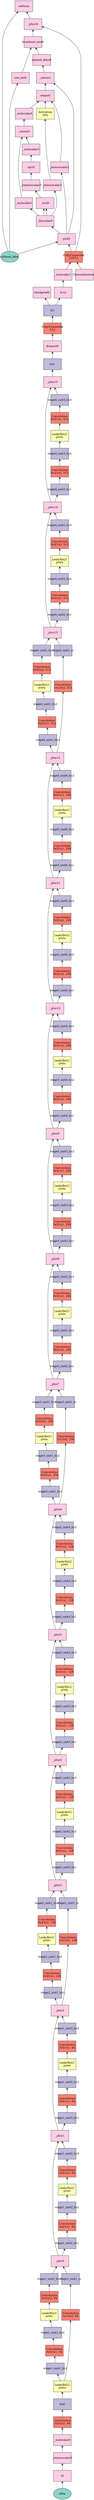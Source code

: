 digraph plot {
	data [label=data fillcolor="#8dd3c7" fixedsize=true height=0.8034 shape=oval style=filled width=1.3]
	id [label=id fillcolor="#fccde5" fixedsize=true height=0.8034 shape=box style=filled width=1.3]
	_minusscalar0 [label=_minusscalar0 fillcolor="#fccde5" fixedsize=true height=0.8034 shape=box style=filled width=1.3]
	_mulscalar0 [label=_mulscalar0 fillcolor="#fccde5" fixedsize=true height=0.8034 shape=box style=filled width=1.3]
	conv0 [label="Convolution\n3x3/1x1, 64" fillcolor="#fb8072" fixedsize=true height=0.8034 shape=box style=filled width=1.3]
	bn0 [label=bn0 fillcolor="#bebada" fixedsize=true height=0.8034 shape=box style=filled width=1.3]
	relu0 [label="LeakyReLU\nprelu" fillcolor="#ffffb3" fixedsize=true height=0.8034 shape=box style=filled width=1.3]
	stage1_unit1_bn1 [label=stage1_unit1_bn1 fillcolor="#bebada" fixedsize=true height=0.8034 shape=box style=filled width=1.3]
	stage1_unit1_conv1 [label="Convolution\n3x3/1x1, 64" fillcolor="#fb8072" fixedsize=true height=0.8034 shape=box style=filled width=1.3]
	stage1_unit1_bn2 [label=stage1_unit1_bn2 fillcolor="#bebada" fixedsize=true height=0.8034 shape=box style=filled width=1.3]
	stage1_unit1_relu1 [label="LeakyReLU\nprelu" fillcolor="#ffffb3" fixedsize=true height=0.8034 shape=box style=filled width=1.3]
	stage1_unit1_conv2 [label="Convolution\n3x3/2x2, 64" fillcolor="#fb8072" fixedsize=true height=0.8034 shape=box style=filled width=1.3]
	stage1_unit1_bn3 [label=stage1_unit1_bn3 fillcolor="#bebada" fixedsize=true height=0.8034 shape=box style=filled width=1.3]
	stage1_unit1_conv1sc [label="Convolution\n1x1/2x2, 64" fillcolor="#fb8072" fixedsize=true height=0.8034 shape=box style=filled width=1.3]
	stage1_unit1_sc [label=stage1_unit1_sc fillcolor="#bebada" fixedsize=true height=0.8034 shape=box style=filled width=1.3]
	_plus0 [label=_plus0 fillcolor="#fccde5" fixedsize=true height=0.8034 shape=box style=filled width=1.3]
	stage1_unit2_bn1 [label=stage1_unit2_bn1 fillcolor="#bebada" fixedsize=true height=0.8034 shape=box style=filled width=1.3]
	stage1_unit2_conv1 [label="Convolution\n3x3/1x1, 64" fillcolor="#fb8072" fixedsize=true height=0.8034 shape=box style=filled width=1.3]
	stage1_unit2_bn2 [label=stage1_unit2_bn2 fillcolor="#bebada" fixedsize=true height=0.8034 shape=box style=filled width=1.3]
	stage1_unit2_relu1 [label="LeakyReLU\nprelu" fillcolor="#ffffb3" fixedsize=true height=0.8034 shape=box style=filled width=1.3]
	stage1_unit2_conv2 [label="Convolution\n3x3/1x1, 64" fillcolor="#fb8072" fixedsize=true height=0.8034 shape=box style=filled width=1.3]
	stage1_unit2_bn3 [label=stage1_unit2_bn3 fillcolor="#bebada" fixedsize=true height=0.8034 shape=box style=filled width=1.3]
	_plus1 [label=_plus1 fillcolor="#fccde5" fixedsize=true height=0.8034 shape=box style=filled width=1.3]
	stage1_unit3_bn1 [label=stage1_unit3_bn1 fillcolor="#bebada" fixedsize=true height=0.8034 shape=box style=filled width=1.3]
	stage1_unit3_conv1 [label="Convolution\n3x3/1x1, 64" fillcolor="#fb8072" fixedsize=true height=0.8034 shape=box style=filled width=1.3]
	stage1_unit3_bn2 [label=stage1_unit3_bn2 fillcolor="#bebada" fixedsize=true height=0.8034 shape=box style=filled width=1.3]
	stage1_unit3_relu1 [label="LeakyReLU\nprelu" fillcolor="#ffffb3" fixedsize=true height=0.8034 shape=box style=filled width=1.3]
	stage1_unit3_conv2 [label="Convolution\n3x3/1x1, 64" fillcolor="#fb8072" fixedsize=true height=0.8034 shape=box style=filled width=1.3]
	stage1_unit3_bn3 [label=stage1_unit3_bn3 fillcolor="#bebada" fixedsize=true height=0.8034 shape=box style=filled width=1.3]
	_plus2 [label=_plus2 fillcolor="#fccde5" fixedsize=true height=0.8034 shape=box style=filled width=1.3]
	stage2_unit1_bn1 [label=stage2_unit1_bn1 fillcolor="#bebada" fixedsize=true height=0.8034 shape=box style=filled width=1.3]
	stage2_unit1_conv1 [label="Convolution\n3x3/1x1, 128" fillcolor="#fb8072" fixedsize=true height=0.8034 shape=box style=filled width=1.3]
	stage2_unit1_bn2 [label=stage2_unit1_bn2 fillcolor="#bebada" fixedsize=true height=0.8034 shape=box style=filled width=1.3]
	stage2_unit1_relu1 [label="LeakyReLU\nprelu" fillcolor="#ffffb3" fixedsize=true height=0.8034 shape=box style=filled width=1.3]
	stage2_unit1_conv2 [label="Convolution\n3x3/2x2, 128" fillcolor="#fb8072" fixedsize=true height=0.8034 shape=box style=filled width=1.3]
	stage2_unit1_bn3 [label=stage2_unit1_bn3 fillcolor="#bebada" fixedsize=true height=0.8034 shape=box style=filled width=1.3]
	stage2_unit1_conv1sc [label="Convolution\n1x1/2x2, 128" fillcolor="#fb8072" fixedsize=true height=0.8034 shape=box style=filled width=1.3]
	stage2_unit1_sc [label=stage2_unit1_sc fillcolor="#bebada" fixedsize=true height=0.8034 shape=box style=filled width=1.3]
	_plus3 [label=_plus3 fillcolor="#fccde5" fixedsize=true height=0.8034 shape=box style=filled width=1.3]
	stage2_unit2_bn1 [label=stage2_unit2_bn1 fillcolor="#bebada" fixedsize=true height=0.8034 shape=box style=filled width=1.3]
	stage2_unit2_conv1 [label="Convolution\n3x3/1x1, 128" fillcolor="#fb8072" fixedsize=true height=0.8034 shape=box style=filled width=1.3]
	stage2_unit2_bn2 [label=stage2_unit2_bn2 fillcolor="#bebada" fixedsize=true height=0.8034 shape=box style=filled width=1.3]
	stage2_unit2_relu1 [label="LeakyReLU\nprelu" fillcolor="#ffffb3" fixedsize=true height=0.8034 shape=box style=filled width=1.3]
	stage2_unit2_conv2 [label="Convolution\n3x3/1x1, 128" fillcolor="#fb8072" fixedsize=true height=0.8034 shape=box style=filled width=1.3]
	stage2_unit2_bn3 [label=stage2_unit2_bn3 fillcolor="#bebada" fixedsize=true height=0.8034 shape=box style=filled width=1.3]
	_plus4 [label=_plus4 fillcolor="#fccde5" fixedsize=true height=0.8034 shape=box style=filled width=1.3]
	stage2_unit3_bn1 [label=stage2_unit3_bn1 fillcolor="#bebada" fixedsize=true height=0.8034 shape=box style=filled width=1.3]
	stage2_unit3_conv1 [label="Convolution\n3x3/1x1, 128" fillcolor="#fb8072" fixedsize=true height=0.8034 shape=box style=filled width=1.3]
	stage2_unit3_bn2 [label=stage2_unit3_bn2 fillcolor="#bebada" fixedsize=true height=0.8034 shape=box style=filled width=1.3]
	stage2_unit3_relu1 [label="LeakyReLU\nprelu" fillcolor="#ffffb3" fixedsize=true height=0.8034 shape=box style=filled width=1.3]
	stage2_unit3_conv2 [label="Convolution\n3x3/1x1, 128" fillcolor="#fb8072" fixedsize=true height=0.8034 shape=box style=filled width=1.3]
	stage2_unit3_bn3 [label=stage2_unit3_bn3 fillcolor="#bebada" fixedsize=true height=0.8034 shape=box style=filled width=1.3]
	_plus5 [label=_plus5 fillcolor="#fccde5" fixedsize=true height=0.8034 shape=box style=filled width=1.3]
	stage2_unit4_bn1 [label=stage2_unit4_bn1 fillcolor="#bebada" fixedsize=true height=0.8034 shape=box style=filled width=1.3]
	stage2_unit4_conv1 [label="Convolution\n3x3/1x1, 128" fillcolor="#fb8072" fixedsize=true height=0.8034 shape=box style=filled width=1.3]
	stage2_unit4_bn2 [label=stage2_unit4_bn2 fillcolor="#bebada" fixedsize=true height=0.8034 shape=box style=filled width=1.3]
	stage2_unit4_relu1 [label="LeakyReLU\nprelu" fillcolor="#ffffb3" fixedsize=true height=0.8034 shape=box style=filled width=1.3]
	stage2_unit4_conv2 [label="Convolution\n3x3/1x1, 128" fillcolor="#fb8072" fixedsize=true height=0.8034 shape=box style=filled width=1.3]
	stage2_unit4_bn3 [label=stage2_unit4_bn3 fillcolor="#bebada" fixedsize=true height=0.8034 shape=box style=filled width=1.3]
	_plus6 [label=_plus6 fillcolor="#fccde5" fixedsize=true height=0.8034 shape=box style=filled width=1.3]
	stage3_unit1_bn1 [label=stage3_unit1_bn1 fillcolor="#bebada" fixedsize=true height=0.8034 shape=box style=filled width=1.3]
	stage3_unit1_conv1 [label="Convolution\n3x3/1x1, 256" fillcolor="#fb8072" fixedsize=true height=0.8034 shape=box style=filled width=1.3]
	stage3_unit1_bn2 [label=stage3_unit1_bn2 fillcolor="#bebada" fixedsize=true height=0.8034 shape=box style=filled width=1.3]
	stage3_unit1_relu1 [label="LeakyReLU\nprelu" fillcolor="#ffffb3" fixedsize=true height=0.8034 shape=box style=filled width=1.3]
	stage3_unit1_conv2 [label="Convolution\n3x3/2x2, 256" fillcolor="#fb8072" fixedsize=true height=0.8034 shape=box style=filled width=1.3]
	stage3_unit1_bn3 [label=stage3_unit1_bn3 fillcolor="#bebada" fixedsize=true height=0.8034 shape=box style=filled width=1.3]
	stage3_unit1_conv1sc [label="Convolution\n1x1/2x2, 256" fillcolor="#fb8072" fixedsize=true height=0.8034 shape=box style=filled width=1.3]
	stage3_unit1_sc [label=stage3_unit1_sc fillcolor="#bebada" fixedsize=true height=0.8034 shape=box style=filled width=1.3]
	_plus7 [label=_plus7 fillcolor="#fccde5" fixedsize=true height=0.8034 shape=box style=filled width=1.3]
	stage3_unit2_bn1 [label=stage3_unit2_bn1 fillcolor="#bebada" fixedsize=true height=0.8034 shape=box style=filled width=1.3]
	stage3_unit2_conv1 [label="Convolution\n3x3/1x1, 256" fillcolor="#fb8072" fixedsize=true height=0.8034 shape=box style=filled width=1.3]
	stage3_unit2_bn2 [label=stage3_unit2_bn2 fillcolor="#bebada" fixedsize=true height=0.8034 shape=box style=filled width=1.3]
	stage3_unit2_relu1 [label="LeakyReLU\nprelu" fillcolor="#ffffb3" fixedsize=true height=0.8034 shape=box style=filled width=1.3]
	stage3_unit2_conv2 [label="Convolution\n3x3/1x1, 256" fillcolor="#fb8072" fixedsize=true height=0.8034 shape=box style=filled width=1.3]
	stage3_unit2_bn3 [label=stage3_unit2_bn3 fillcolor="#bebada" fixedsize=true height=0.8034 shape=box style=filled width=1.3]
	_plus8 [label=_plus8 fillcolor="#fccde5" fixedsize=true height=0.8034 shape=box style=filled width=1.3]
	stage3_unit3_bn1 [label=stage3_unit3_bn1 fillcolor="#bebada" fixedsize=true height=0.8034 shape=box style=filled width=1.3]
	stage3_unit3_conv1 [label="Convolution\n3x3/1x1, 256" fillcolor="#fb8072" fixedsize=true height=0.8034 shape=box style=filled width=1.3]
	stage3_unit3_bn2 [label=stage3_unit3_bn2 fillcolor="#bebada" fixedsize=true height=0.8034 shape=box style=filled width=1.3]
	stage3_unit3_relu1 [label="LeakyReLU\nprelu" fillcolor="#ffffb3" fixedsize=true height=0.8034 shape=box style=filled width=1.3]
	stage3_unit3_conv2 [label="Convolution\n3x3/1x1, 256" fillcolor="#fb8072" fixedsize=true height=0.8034 shape=box style=filled width=1.3]
	stage3_unit3_bn3 [label=stage3_unit3_bn3 fillcolor="#bebada" fixedsize=true height=0.8034 shape=box style=filled width=1.3]
	_plus9 [label=_plus9 fillcolor="#fccde5" fixedsize=true height=0.8034 shape=box style=filled width=1.3]
	stage3_unit4_bn1 [label=stage3_unit4_bn1 fillcolor="#bebada" fixedsize=true height=0.8034 shape=box style=filled width=1.3]
	stage3_unit4_conv1 [label="Convolution\n3x3/1x1, 256" fillcolor="#fb8072" fixedsize=true height=0.8034 shape=box style=filled width=1.3]
	stage3_unit4_bn2 [label=stage3_unit4_bn2 fillcolor="#bebada" fixedsize=true height=0.8034 shape=box style=filled width=1.3]
	stage3_unit4_relu1 [label="LeakyReLU\nprelu" fillcolor="#ffffb3" fixedsize=true height=0.8034 shape=box style=filled width=1.3]
	stage3_unit4_conv2 [label="Convolution\n3x3/1x1, 256" fillcolor="#fb8072" fixedsize=true height=0.8034 shape=box style=filled width=1.3]
	stage3_unit4_bn3 [label=stage3_unit4_bn3 fillcolor="#bebada" fixedsize=true height=0.8034 shape=box style=filled width=1.3]
	_plus10 [label=_plus10 fillcolor="#fccde5" fixedsize=true height=0.8034 shape=box style=filled width=1.3]
	stage3_unit5_bn1 [label=stage3_unit5_bn1 fillcolor="#bebada" fixedsize=true height=0.8034 shape=box style=filled width=1.3]
	stage3_unit5_conv1 [label="Convolution\n3x3/1x1, 256" fillcolor="#fb8072" fixedsize=true height=0.8034 shape=box style=filled width=1.3]
	stage3_unit5_bn2 [label=stage3_unit5_bn2 fillcolor="#bebada" fixedsize=true height=0.8034 shape=box style=filled width=1.3]
	stage3_unit5_relu1 [label="LeakyReLU\nprelu" fillcolor="#ffffb3" fixedsize=true height=0.8034 shape=box style=filled width=1.3]
	stage3_unit5_conv2 [label="Convolution\n3x3/1x1, 256" fillcolor="#fb8072" fixedsize=true height=0.8034 shape=box style=filled width=1.3]
	stage3_unit5_bn3 [label=stage3_unit5_bn3 fillcolor="#bebada" fixedsize=true height=0.8034 shape=box style=filled width=1.3]
	_plus11 [label=_plus11 fillcolor="#fccde5" fixedsize=true height=0.8034 shape=box style=filled width=1.3]
	stage3_unit6_bn1 [label=stage3_unit6_bn1 fillcolor="#bebada" fixedsize=true height=0.8034 shape=box style=filled width=1.3]
	stage3_unit6_conv1 [label="Convolution\n3x3/1x1, 256" fillcolor="#fb8072" fixedsize=true height=0.8034 shape=box style=filled width=1.3]
	stage3_unit6_bn2 [label=stage3_unit6_bn2 fillcolor="#bebada" fixedsize=true height=0.8034 shape=box style=filled width=1.3]
	stage3_unit6_relu1 [label="LeakyReLU\nprelu" fillcolor="#ffffb3" fixedsize=true height=0.8034 shape=box style=filled width=1.3]
	stage3_unit6_conv2 [label="Convolution\n3x3/1x1, 256" fillcolor="#fb8072" fixedsize=true height=0.8034 shape=box style=filled width=1.3]
	stage3_unit6_bn3 [label=stage3_unit6_bn3 fillcolor="#bebada" fixedsize=true height=0.8034 shape=box style=filled width=1.3]
	_plus12 [label=_plus12 fillcolor="#fccde5" fixedsize=true height=0.8034 shape=box style=filled width=1.3]
	stage4_unit1_bn1 [label=stage4_unit1_bn1 fillcolor="#bebada" fixedsize=true height=0.8034 shape=box style=filled width=1.3]
	stage4_unit1_conv1 [label="Convolution\n3x3/1x1, 512" fillcolor="#fb8072" fixedsize=true height=0.8034 shape=box style=filled width=1.3]
	stage4_unit1_bn2 [label=stage4_unit1_bn2 fillcolor="#bebada" fixedsize=true height=0.8034 shape=box style=filled width=1.3]
	stage4_unit1_relu1 [label="LeakyReLU\nprelu" fillcolor="#ffffb3" fixedsize=true height=0.8034 shape=box style=filled width=1.3]
	stage4_unit1_conv2 [label="Convolution\n3x3/2x2, 512" fillcolor="#fb8072" fixedsize=true height=0.8034 shape=box style=filled width=1.3]
	stage4_unit1_bn3 [label=stage4_unit1_bn3 fillcolor="#bebada" fixedsize=true height=0.8034 shape=box style=filled width=1.3]
	stage4_unit1_conv1sc [label="Convolution\n1x1/2x2, 512" fillcolor="#fb8072" fixedsize=true height=0.8034 shape=box style=filled width=1.3]
	stage4_unit1_sc [label=stage4_unit1_sc fillcolor="#bebada" fixedsize=true height=0.8034 shape=box style=filled width=1.3]
	_plus13 [label=_plus13 fillcolor="#fccde5" fixedsize=true height=0.8034 shape=box style=filled width=1.3]
	stage4_unit2_bn1 [label=stage4_unit2_bn1 fillcolor="#bebada" fixedsize=true height=0.8034 shape=box style=filled width=1.3]
	stage4_unit2_conv1 [label="Convolution\n3x3/1x1, 512" fillcolor="#fb8072" fixedsize=true height=0.8034 shape=box style=filled width=1.3]
	stage4_unit2_bn2 [label=stage4_unit2_bn2 fillcolor="#bebada" fixedsize=true height=0.8034 shape=box style=filled width=1.3]
	stage4_unit2_relu1 [label="LeakyReLU\nprelu" fillcolor="#ffffb3" fixedsize=true height=0.8034 shape=box style=filled width=1.3]
	stage4_unit2_conv2 [label="Convolution\n3x3/1x1, 512" fillcolor="#fb8072" fixedsize=true height=0.8034 shape=box style=filled width=1.3]
	stage4_unit2_bn3 [label=stage4_unit2_bn3 fillcolor="#bebada" fixedsize=true height=0.8034 shape=box style=filled width=1.3]
	_plus14 [label=_plus14 fillcolor="#fccde5" fixedsize=true height=0.8034 shape=box style=filled width=1.3]
	stage4_unit3_bn1 [label=stage4_unit3_bn1 fillcolor="#bebada" fixedsize=true height=0.8034 shape=box style=filled width=1.3]
	stage4_unit3_conv1 [label="Convolution\n3x3/1x1, 512" fillcolor="#fb8072" fixedsize=true height=0.8034 shape=box style=filled width=1.3]
	stage4_unit3_bn2 [label=stage4_unit3_bn2 fillcolor="#bebada" fixedsize=true height=0.8034 shape=box style=filled width=1.3]
	stage4_unit3_relu1 [label="LeakyReLU\nprelu" fillcolor="#ffffb3" fixedsize=true height=0.8034 shape=box style=filled width=1.3]
	stage4_unit3_conv2 [label="Convolution\n3x3/1x1, 512" fillcolor="#fb8072" fixedsize=true height=0.8034 shape=box style=filled width=1.3]
	stage4_unit3_bn3 [label=stage4_unit3_bn3 fillcolor="#bebada" fixedsize=true height=0.8034 shape=box style=filled width=1.3]
	_plus15 [label=_plus15 fillcolor="#fccde5" fixedsize=true height=0.8034 shape=box style=filled width=1.3]
	bn1 [label=bn1 fillcolor="#bebada" fixedsize=true height=0.8034 shape=box style=filled width=1.3]
	dropout0 [label=dropout0 fillcolor="#fccde5" fixedsize=true height=0.8034 shape=box style=filled width=1.3]
	pre_fc1 [label="FullyConnected\n512" fillcolor="#fb8072" fixedsize=true height=0.8034 shape=box style=filled width=1.3]
	fc1 [label=fc1 fillcolor="#bebada" fixedsize=true height=0.8034 shape=box style=filled width=1.3]
	blockgrad0 [label=blockgrad0 fillcolor="#fccde5" fixedsize=true height=0.8034 shape=box style=filled width=1.3]
	fc1n [label=fc1n fillcolor="#fccde5" fixedsize=true height=0.8034 shape=box style=filled width=1.3]
	_mulscalar1 [label=_mulscalar1 fillcolor="#fccde5" fixedsize=true height=0.8034 shape=box style=filled width=1.3]
	l2normalization0 [label=l2normalization0 fillcolor="#fccde5" fixedsize=true height=0.8034 shape=box style=filled width=1.3]
	fc7 [label="FullyConnected\n10572" fillcolor="#fb8072" fixedsize=true height=0.8034 shape=box style=filled width=1.3]
	softmax_label [label=softmax_label fillcolor="#8dd3c7" fixedsize=true height=0.8034 shape=oval style=filled width=1.3]
	one_hot0 [label=one_hot0 fillcolor="#fccde5" fixedsize=true height=0.8034 shape=box style=filled width=1.3]
	pick0 [label=pick0 fillcolor="#fccde5" fixedsize=true height=0.8034 shape=box style=filled width=1.3]
	_divscalar0 [label=_divscalar0 fillcolor="#fccde5" fixedsize=true height=0.8034 shape=box style=filled width=1.3]
	_minusscalar1 [label=_minusscalar1 fillcolor="#fccde5" fixedsize=true height=0.8034 shape=box style=filled width=1.3]
	activation0 [label="Activation\nrelu" fillcolor="#ffffb3" fixedsize=true height=0.8034 shape=box style=filled width=1.3]
	_mulscalar2 [label=_mulscalar2 fillcolor="#fccde5" fixedsize=true height=0.8034 shape=box style=filled width=1.3]
	_mul0 [label=_mul0 fillcolor="#fccde5" fixedsize=true height=0.8034 shape=box style=filled width=1.3]
	_rminusscalar0 [label=_rminusscalar0 fillcolor="#fccde5" fixedsize=true height=0.8034 shape=box style=filled width=1.3]
	sqrt0 [label=sqrt0 fillcolor="#fccde5" fixedsize=true height=0.8034 shape=box style=filled width=1.3]
	_mulscalar3 [label=_mulscalar3 fillcolor="#fccde5" fixedsize=true height=0.8034 shape=box style=filled width=1.3]
	_minus0 [label=_minus0 fillcolor="#fccde5" fixedsize=true height=0.8034 shape=box style=filled width=1.3]
	_mulscalar4 [label=_mulscalar4 fillcolor="#fccde5" fixedsize=true height=0.8034 shape=box style=filled width=1.3]
	_minusscalar2 [label=_minusscalar2 fillcolor="#fccde5" fixedsize=true height=0.8034 shape=box style=filled width=1.3]
	where0 [label=where0 fillcolor="#fccde5" fixedsize=true height=0.8034 shape=box style=filled width=1.3]
	_minus1 [label=_minus1 fillcolor="#fccde5" fixedsize=true height=0.8034 shape=box style=filled width=1.3]
	expand_dims0 [label=expand_dims0 fillcolor="#fccde5" fixedsize=true height=0.8034 shape=box style=filled width=1.3]
	broadcast_mul0 [label=broadcast_mul0 fillcolor="#fccde5" fixedsize=true height=0.8034 shape=box style=filled width=1.3]
	_plus16 [label=_plus16 fillcolor="#fccde5" fixedsize=true height=0.8034 shape=box style=filled width=1.3]
	softmax [label=softmax fillcolor="#fccde5" fixedsize=true height=0.8034 shape=box style=filled width=1.3]
	id -> data [arrowtail=open dir=back]
	_minusscalar0 -> id [arrowtail=open dir=back]
	_mulscalar0 -> _minusscalar0 [arrowtail=open dir=back]
	conv0 -> _mulscalar0 [arrowtail=open dir=back]
	bn0 -> conv0 [arrowtail=open dir=back]
	relu0 -> bn0 [arrowtail=open dir=back]
	stage1_unit1_bn1 -> relu0 [arrowtail=open dir=back]
	stage1_unit1_conv1 -> stage1_unit1_bn1 [arrowtail=open dir=back]
	stage1_unit1_bn2 -> stage1_unit1_conv1 [arrowtail=open dir=back]
	stage1_unit1_relu1 -> stage1_unit1_bn2 [arrowtail=open dir=back]
	stage1_unit1_conv2 -> stage1_unit1_relu1 [arrowtail=open dir=back]
	stage1_unit1_bn3 -> stage1_unit1_conv2 [arrowtail=open dir=back]
	stage1_unit1_conv1sc -> relu0 [arrowtail=open dir=back]
	stage1_unit1_sc -> stage1_unit1_conv1sc [arrowtail=open dir=back]
	_plus0 -> stage1_unit1_bn3 [arrowtail=open dir=back]
	_plus0 -> stage1_unit1_sc [arrowtail=open dir=back]
	stage1_unit2_bn1 -> _plus0 [arrowtail=open dir=back]
	stage1_unit2_conv1 -> stage1_unit2_bn1 [arrowtail=open dir=back]
	stage1_unit2_bn2 -> stage1_unit2_conv1 [arrowtail=open dir=back]
	stage1_unit2_relu1 -> stage1_unit2_bn2 [arrowtail=open dir=back]
	stage1_unit2_conv2 -> stage1_unit2_relu1 [arrowtail=open dir=back]
	stage1_unit2_bn3 -> stage1_unit2_conv2 [arrowtail=open dir=back]
	_plus1 -> stage1_unit2_bn3 [arrowtail=open dir=back]
	_plus1 -> _plus0 [arrowtail=open dir=back]
	stage1_unit3_bn1 -> _plus1 [arrowtail=open dir=back]
	stage1_unit3_conv1 -> stage1_unit3_bn1 [arrowtail=open dir=back]
	stage1_unit3_bn2 -> stage1_unit3_conv1 [arrowtail=open dir=back]
	stage1_unit3_relu1 -> stage1_unit3_bn2 [arrowtail=open dir=back]
	stage1_unit3_conv2 -> stage1_unit3_relu1 [arrowtail=open dir=back]
	stage1_unit3_bn3 -> stage1_unit3_conv2 [arrowtail=open dir=back]
	_plus2 -> stage1_unit3_bn3 [arrowtail=open dir=back]
	_plus2 -> _plus1 [arrowtail=open dir=back]
	stage2_unit1_bn1 -> _plus2 [arrowtail=open dir=back]
	stage2_unit1_conv1 -> stage2_unit1_bn1 [arrowtail=open dir=back]
	stage2_unit1_bn2 -> stage2_unit1_conv1 [arrowtail=open dir=back]
	stage2_unit1_relu1 -> stage2_unit1_bn2 [arrowtail=open dir=back]
	stage2_unit1_conv2 -> stage2_unit1_relu1 [arrowtail=open dir=back]
	stage2_unit1_bn3 -> stage2_unit1_conv2 [arrowtail=open dir=back]
	stage2_unit1_conv1sc -> _plus2 [arrowtail=open dir=back]
	stage2_unit1_sc -> stage2_unit1_conv1sc [arrowtail=open dir=back]
	_plus3 -> stage2_unit1_bn3 [arrowtail=open dir=back]
	_plus3 -> stage2_unit1_sc [arrowtail=open dir=back]
	stage2_unit2_bn1 -> _plus3 [arrowtail=open dir=back]
	stage2_unit2_conv1 -> stage2_unit2_bn1 [arrowtail=open dir=back]
	stage2_unit2_bn2 -> stage2_unit2_conv1 [arrowtail=open dir=back]
	stage2_unit2_relu1 -> stage2_unit2_bn2 [arrowtail=open dir=back]
	stage2_unit2_conv2 -> stage2_unit2_relu1 [arrowtail=open dir=back]
	stage2_unit2_bn3 -> stage2_unit2_conv2 [arrowtail=open dir=back]
	_plus4 -> stage2_unit2_bn3 [arrowtail=open dir=back]
	_plus4 -> _plus3 [arrowtail=open dir=back]
	stage2_unit3_bn1 -> _plus4 [arrowtail=open dir=back]
	stage2_unit3_conv1 -> stage2_unit3_bn1 [arrowtail=open dir=back]
	stage2_unit3_bn2 -> stage2_unit3_conv1 [arrowtail=open dir=back]
	stage2_unit3_relu1 -> stage2_unit3_bn2 [arrowtail=open dir=back]
	stage2_unit3_conv2 -> stage2_unit3_relu1 [arrowtail=open dir=back]
	stage2_unit3_bn3 -> stage2_unit3_conv2 [arrowtail=open dir=back]
	_plus5 -> stage2_unit3_bn3 [arrowtail=open dir=back]
	_plus5 -> _plus4 [arrowtail=open dir=back]
	stage2_unit4_bn1 -> _plus5 [arrowtail=open dir=back]
	stage2_unit4_conv1 -> stage2_unit4_bn1 [arrowtail=open dir=back]
	stage2_unit4_bn2 -> stage2_unit4_conv1 [arrowtail=open dir=back]
	stage2_unit4_relu1 -> stage2_unit4_bn2 [arrowtail=open dir=back]
	stage2_unit4_conv2 -> stage2_unit4_relu1 [arrowtail=open dir=back]
	stage2_unit4_bn3 -> stage2_unit4_conv2 [arrowtail=open dir=back]
	_plus6 -> stage2_unit4_bn3 [arrowtail=open dir=back]
	_plus6 -> _plus5 [arrowtail=open dir=back]
	stage3_unit1_bn1 -> _plus6 [arrowtail=open dir=back]
	stage3_unit1_conv1 -> stage3_unit1_bn1 [arrowtail=open dir=back]
	stage3_unit1_bn2 -> stage3_unit1_conv1 [arrowtail=open dir=back]
	stage3_unit1_relu1 -> stage3_unit1_bn2 [arrowtail=open dir=back]
	stage3_unit1_conv2 -> stage3_unit1_relu1 [arrowtail=open dir=back]
	stage3_unit1_bn3 -> stage3_unit1_conv2 [arrowtail=open dir=back]
	stage3_unit1_conv1sc -> _plus6 [arrowtail=open dir=back]
	stage3_unit1_sc -> stage3_unit1_conv1sc [arrowtail=open dir=back]
	_plus7 -> stage3_unit1_bn3 [arrowtail=open dir=back]
	_plus7 -> stage3_unit1_sc [arrowtail=open dir=back]
	stage3_unit2_bn1 -> _plus7 [arrowtail=open dir=back]
	stage3_unit2_conv1 -> stage3_unit2_bn1 [arrowtail=open dir=back]
	stage3_unit2_bn2 -> stage3_unit2_conv1 [arrowtail=open dir=back]
	stage3_unit2_relu1 -> stage3_unit2_bn2 [arrowtail=open dir=back]
	stage3_unit2_conv2 -> stage3_unit2_relu1 [arrowtail=open dir=back]
	stage3_unit2_bn3 -> stage3_unit2_conv2 [arrowtail=open dir=back]
	_plus8 -> stage3_unit2_bn3 [arrowtail=open dir=back]
	_plus8 -> _plus7 [arrowtail=open dir=back]
	stage3_unit3_bn1 -> _plus8 [arrowtail=open dir=back]
	stage3_unit3_conv1 -> stage3_unit3_bn1 [arrowtail=open dir=back]
	stage3_unit3_bn2 -> stage3_unit3_conv1 [arrowtail=open dir=back]
	stage3_unit3_relu1 -> stage3_unit3_bn2 [arrowtail=open dir=back]
	stage3_unit3_conv2 -> stage3_unit3_relu1 [arrowtail=open dir=back]
	stage3_unit3_bn3 -> stage3_unit3_conv2 [arrowtail=open dir=back]
	_plus9 -> stage3_unit3_bn3 [arrowtail=open dir=back]
	_plus9 -> _plus8 [arrowtail=open dir=back]
	stage3_unit4_bn1 -> _plus9 [arrowtail=open dir=back]
	stage3_unit4_conv1 -> stage3_unit4_bn1 [arrowtail=open dir=back]
	stage3_unit4_bn2 -> stage3_unit4_conv1 [arrowtail=open dir=back]
	stage3_unit4_relu1 -> stage3_unit4_bn2 [arrowtail=open dir=back]
	stage3_unit4_conv2 -> stage3_unit4_relu1 [arrowtail=open dir=back]
	stage3_unit4_bn3 -> stage3_unit4_conv2 [arrowtail=open dir=back]
	_plus10 -> stage3_unit4_bn3 [arrowtail=open dir=back]
	_plus10 -> _plus9 [arrowtail=open dir=back]
	stage3_unit5_bn1 -> _plus10 [arrowtail=open dir=back]
	stage3_unit5_conv1 -> stage3_unit5_bn1 [arrowtail=open dir=back]
	stage3_unit5_bn2 -> stage3_unit5_conv1 [arrowtail=open dir=back]
	stage3_unit5_relu1 -> stage3_unit5_bn2 [arrowtail=open dir=back]
	stage3_unit5_conv2 -> stage3_unit5_relu1 [arrowtail=open dir=back]
	stage3_unit5_bn3 -> stage3_unit5_conv2 [arrowtail=open dir=back]
	_plus11 -> stage3_unit5_bn3 [arrowtail=open dir=back]
	_plus11 -> _plus10 [arrowtail=open dir=back]
	stage3_unit6_bn1 -> _plus11 [arrowtail=open dir=back]
	stage3_unit6_conv1 -> stage3_unit6_bn1 [arrowtail=open dir=back]
	stage3_unit6_bn2 -> stage3_unit6_conv1 [arrowtail=open dir=back]
	stage3_unit6_relu1 -> stage3_unit6_bn2 [arrowtail=open dir=back]
	stage3_unit6_conv2 -> stage3_unit6_relu1 [arrowtail=open dir=back]
	stage3_unit6_bn3 -> stage3_unit6_conv2 [arrowtail=open dir=back]
	_plus12 -> stage3_unit6_bn3 [arrowtail=open dir=back]
	_plus12 -> _plus11 [arrowtail=open dir=back]
	stage4_unit1_bn1 -> _plus12 [arrowtail=open dir=back]
	stage4_unit1_conv1 -> stage4_unit1_bn1 [arrowtail=open dir=back]
	stage4_unit1_bn2 -> stage4_unit1_conv1 [arrowtail=open dir=back]
	stage4_unit1_relu1 -> stage4_unit1_bn2 [arrowtail=open dir=back]
	stage4_unit1_conv2 -> stage4_unit1_relu1 [arrowtail=open dir=back]
	stage4_unit1_bn3 -> stage4_unit1_conv2 [arrowtail=open dir=back]
	stage4_unit1_conv1sc -> _plus12 [arrowtail=open dir=back]
	stage4_unit1_sc -> stage4_unit1_conv1sc [arrowtail=open dir=back]
	_plus13 -> stage4_unit1_bn3 [arrowtail=open dir=back]
	_plus13 -> stage4_unit1_sc [arrowtail=open dir=back]
	stage4_unit2_bn1 -> _plus13 [arrowtail=open dir=back]
	stage4_unit2_conv1 -> stage4_unit2_bn1 [arrowtail=open dir=back]
	stage4_unit2_bn2 -> stage4_unit2_conv1 [arrowtail=open dir=back]
	stage4_unit2_relu1 -> stage4_unit2_bn2 [arrowtail=open dir=back]
	stage4_unit2_conv2 -> stage4_unit2_relu1 [arrowtail=open dir=back]
	stage4_unit2_bn3 -> stage4_unit2_conv2 [arrowtail=open dir=back]
	_plus14 -> stage4_unit2_bn3 [arrowtail=open dir=back]
	_plus14 -> _plus13 [arrowtail=open dir=back]
	stage4_unit3_bn1 -> _plus14 [arrowtail=open dir=back]
	stage4_unit3_conv1 -> stage4_unit3_bn1 [arrowtail=open dir=back]
	stage4_unit3_bn2 -> stage4_unit3_conv1 [arrowtail=open dir=back]
	stage4_unit3_relu1 -> stage4_unit3_bn2 [arrowtail=open dir=back]
	stage4_unit3_conv2 -> stage4_unit3_relu1 [arrowtail=open dir=back]
	stage4_unit3_bn3 -> stage4_unit3_conv2 [arrowtail=open dir=back]
	_plus15 -> stage4_unit3_bn3 [arrowtail=open dir=back]
	_plus15 -> _plus14 [arrowtail=open dir=back]
	bn1 -> _plus15 [arrowtail=open dir=back]
	dropout0 -> bn1 [arrowtail=open dir=back]
	pre_fc1 -> dropout0 [arrowtail=open dir=back]
	fc1 -> pre_fc1 [arrowtail=open dir=back]
	blockgrad0 -> fc1 [arrowtail=open dir=back]
	fc1n -> fc1 [arrowtail=open dir=back]
	_mulscalar1 -> fc1n [arrowtail=open dir=back]
	fc7 -> _mulscalar1 [arrowtail=open dir=back]
	fc7 -> l2normalization0 [arrowtail=open dir=back]
	one_hot0 -> softmax_label [arrowtail=open dir=back]
	pick0 -> fc7 [arrowtail=open dir=back]
	pick0 -> softmax_label [arrowtail=open dir=back]
	_divscalar0 -> pick0 [arrowtail=open dir=back]
	_minusscalar1 -> _divscalar0 [arrowtail=open dir=back]
	activation0 -> _minusscalar1 [arrowtail=open dir=back]
	_mulscalar2 -> _divscalar0 [arrowtail=open dir=back]
	_mul0 -> _divscalar0 [arrowtail=open dir=back]
	_mul0 -> _divscalar0 [arrowtail=open dir=back]
	_rminusscalar0 -> _mul0 [arrowtail=open dir=back]
	sqrt0 -> _rminusscalar0 [arrowtail=open dir=back]
	_mulscalar3 -> sqrt0 [arrowtail=open dir=back]
	_minus0 -> _mulscalar2 [arrowtail=open dir=back]
	_minus0 -> _mulscalar3 [arrowtail=open dir=back]
	_mulscalar4 -> _minus0 [arrowtail=open dir=back]
	_minusscalar2 -> pick0 [arrowtail=open dir=back]
	where0 -> activation0 [arrowtail=open dir=back]
	where0 -> _mulscalar4 [arrowtail=open dir=back]
	where0 -> _minusscalar2 [arrowtail=open dir=back]
	_minus1 -> where0 [arrowtail=open dir=back]
	_minus1 -> pick0 [arrowtail=open dir=back]
	expand_dims0 -> _minus1 [arrowtail=open dir=back]
	broadcast_mul0 -> one_hot0 [arrowtail=open dir=back]
	broadcast_mul0 -> expand_dims0 [arrowtail=open dir=back]
	_plus16 -> fc7 [arrowtail=open dir=back]
	_plus16 -> broadcast_mul0 [arrowtail=open dir=back]
	softmax -> _plus16 [arrowtail=open dir=back]
	softmax -> softmax_label [arrowtail=open dir=back]
}
